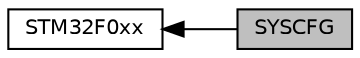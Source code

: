 digraph "SYSCFG"
{
  edge [fontname="Helvetica",fontsize="10",labelfontname="Helvetica",labelfontsize="10"];
  node [fontname="Helvetica",fontsize="10",shape=record];
  rankdir=LR;
  Node0 [label="SYSCFG",height=0.2,width=0.4,color="black", fillcolor="grey75", style="filled", fontcolor="black"];
  Node1 [label="STM32F0xx",height=0.2,width=0.4,color="black", fillcolor="white", style="filled",URL="$group__STM32F0xx.html",tooltip="Libraries for ST Microelectronics STM32F0xx series. "];
  Node1->Node0 [shape=plaintext, dir="back", style="solid"];
}
